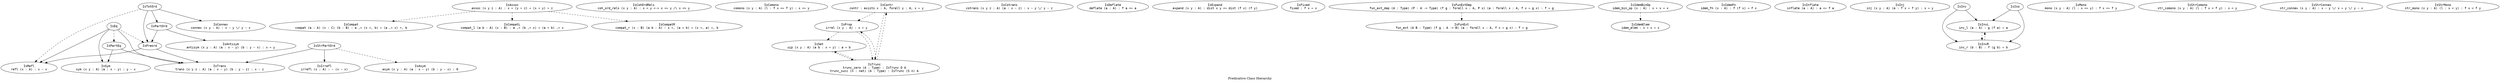 digraph Is {
  label = "Predicative Class Hierarchy"

  node [fontname = monospace]

  IsAntisym [label = "\N\nantisym (x y : A) (a : x ~ y) (b : y ~ x) : x = y"]
  IsAssoc [label = "\N\nassoc (x y z : A) : x + (y + z) = (x + y) + z"]
  IsAsym [label = "\N\nasym (x y : A) (a : x ~ y) (b : y ~ x) : 0"]
  IsCohOrdRels [label = "\N\ncoh_ord_rels (x y : A) : x < y <-> x <= y /\\ x <> y"]
  IsComono [label = "\N\ncomono (x y : A) (l : f x <= f y) : x <= y"]
  IsCompat [label = "\N\ncompat (a : A) (x : C) (b : B) : a ,+ (x +, b) = (a ,+ x) +, b"]
  IsCompatL [label = "\N\ncompat_l (a b : A) (x : B) : a ,+ (b ,+ x) = (a + b) ,+ x"]
  IsCompatR [label = "\N\ncompat_r (x : B) (a b : A) : x +, (a + b) = (x +, a) +, b"]
  IsConnex [label = "\N\nconnex (x y : A) : x ~ y \\/ y ~ x"]
  IsContr [label = "\N\ncontr : exists x : A, forall y : A, x = y"]
  IsCotrans [label = "\N\ncotrans (x y z : A) (a : x ~ z) : x ~ y \\/ y ~ z"]
  IsDeflate [label = "\N\ndeflate (a : A) : f a <= a"]
  IsEq [label = "\N"]
  IsExpand [label = "\N\ncontract (x y : A) : dist (f x) (f y) <= dist x y"]
  IsExpand [label = "\N\nexpand (x y : A) : dist x y <= dist (f x) (f y)"]
  IsFixed [label = "\N\nfixed : f x = x"]
  IsFunExt [label = "\N\nfun_ext (A B : Type) (f g : A -> B) (a : forall x : A, f x = g x) : f = g"]
  IsFunExtDep [label = "\N\nfun_ext_dep (A : Type) (P : A -> Type) (f g : forall x : A, P x) (a : forall x : A, f x = g x) : f = g"]
  IsIdemBinOp [label = "\N\nidem_bin_op (x : A) : x + x = x"]
  IsIdemElem [label = "\N\nidem_elem : x + x = x"]
  IsIdemFn [label = "\N\nidem_fn (x : A) : f (f x) = f x"]
  IsInflate [label = "\N\ninflate (a : A) : a <= f a"]
  IsInj [label = "\N\ninj (x y : A) (e : f x = f y) : x = y"]
  IsInv [label = "\N"]
  IsInvL [label = "\N\ninv_l (a : A) : g (f a) = a"]
  IsInvR [label = "\N\ninv_r (b : B) : f (g b) = b"]
  IsIrrefl [label = "\N\nirrefl (x : A) : ~ (x ~ x)"]
  IsIso [label = "\N"]
  IsMono [label = "\N\nmono (x y : A) (l : x <= y) : f x <= f y"]
  IsPartEq [label = "\N"]
  IsPartOrd [label = "\N"]
  IsPreord [label = "\N"]
  IsProp [label = "\N\nirrel (x y : A) : x = y"]
  IsRefl [label = "\N\nrefl (x : A) : x ~ x"]
  IsSet [label = "\N\nuip (x y : A) (a b : x = y) : a = b"]
  IsStrComono [label = "\N\nstr_comono (x y : A) (l : f x < f y) : x < y"]
  IsStrConnex [label = "\N\nstr_connex (x y : A) : x ~ y \\/ x = y \\/ y ~ x"]
  IsStrMono [label = "\N\nstr_mono (x y : A) (l : x < y) : f x < f y"]
  IsSym [label = "\N\nsym (x y : A) (a : x ~ y) : y ~ x"]
  IsTotOrd [label = "\N"]
  IsTrans [label = "\N\ntrans (x y z : A) (a : x ~ y) (b : y ~ z) : x ~ z"]
  IsTrunc [label = "\N\ntrunc_zero (A : Type) : IsTrunc O A\ntrunc_succ (n : nat) (A : Type) : IsTrunc (S n) A"]

  // Superclasses and Substructures

  edge [style = solid]

  // This Library

  IsInv -> IsInvL
  IsInv -> IsInvR
  IsIso -> IsInvL
  IsIso -> IsInvR
  IsTotOrd -> IsConnex
  IsTotOrd -> IsPartOrd
  IsTotOrd -> IsPreord

  // Other Libraries

  IsEq -> IsRefl
  IsEq -> IsSym
  IsEq -> IsTrans
  IsPartEq -> IsSym
  IsPartEq -> IsTrans
  IsPartOrd -> IsAntisym
  IsPartOrd -> IsPreord
  IsPreord -> IsRefl
  IsPreord -> IsTrans
  IsStrPartOrd -> IsIrrefl
  IsStrPartOrd -> IsTrans

  // Subclasses and Instances

  edge [style = dashed]

  // This Library

  IsAssoc -> IsCompat
  IsAssoc -> IsCompatL
  IsAssoc -> IsCompatR
  IsContr -> IsProp
  IsContr -> IsTrunc
  IsFunExtDep -> IsFunExt
  IsIdemBinOp -> IsIdemElem
  IsInvL -> IsInvR
  IsInvR -> IsInvL
  IsProp -> IsSet
  IsProp -> IsTrunc
  IsSet -> IsTrunc
  IsTotOrd -> IsRefl
  IsTrunc -> IsContr
  IsTrunc -> IsProp
  IsTrunc -> IsSet

  // Other Libraries

  IsEq -> IsPartEq
  IsEq -> IsPreord
  IsStrPartOrd -> IsAsym
}
